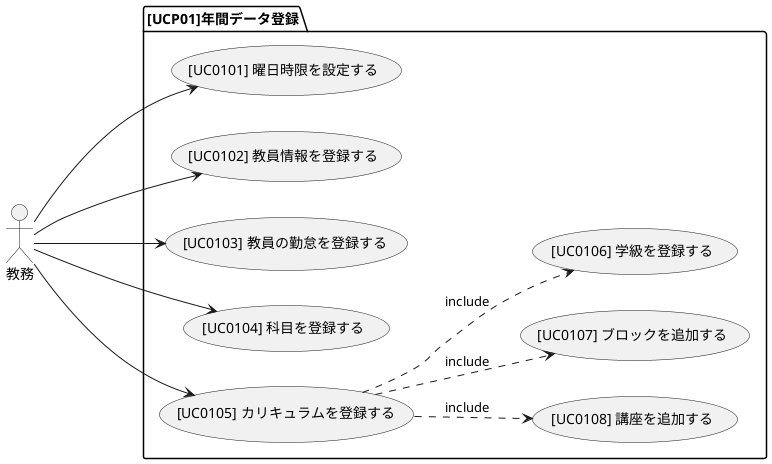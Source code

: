 @startuml usecase diagram
left to right direction

:教務:

    package [UCP01]年間データ登録 {
        教務--->([UC0101] 曜日時限を設定する)
        教務--->([UC0102] 教員情報を登録する)
        教務--->([UC0103] 教員の勤怠を登録する)
        教務--->([UC0104] 科目を登録する)
        教務--->([UC0105] カリキュラムを登録する)

        ([UC0105] カリキュラムを登録する) ..> ([UC0108] 講座を追加する) : include
        ([UC0105] カリキュラムを登録する) ..> ([UC0107] ブロックを追加する) : include
        ([UC0105] カリキュラムを登録する) ..> ([UC0106] 学級を登録する) :  include
    }

@enduml